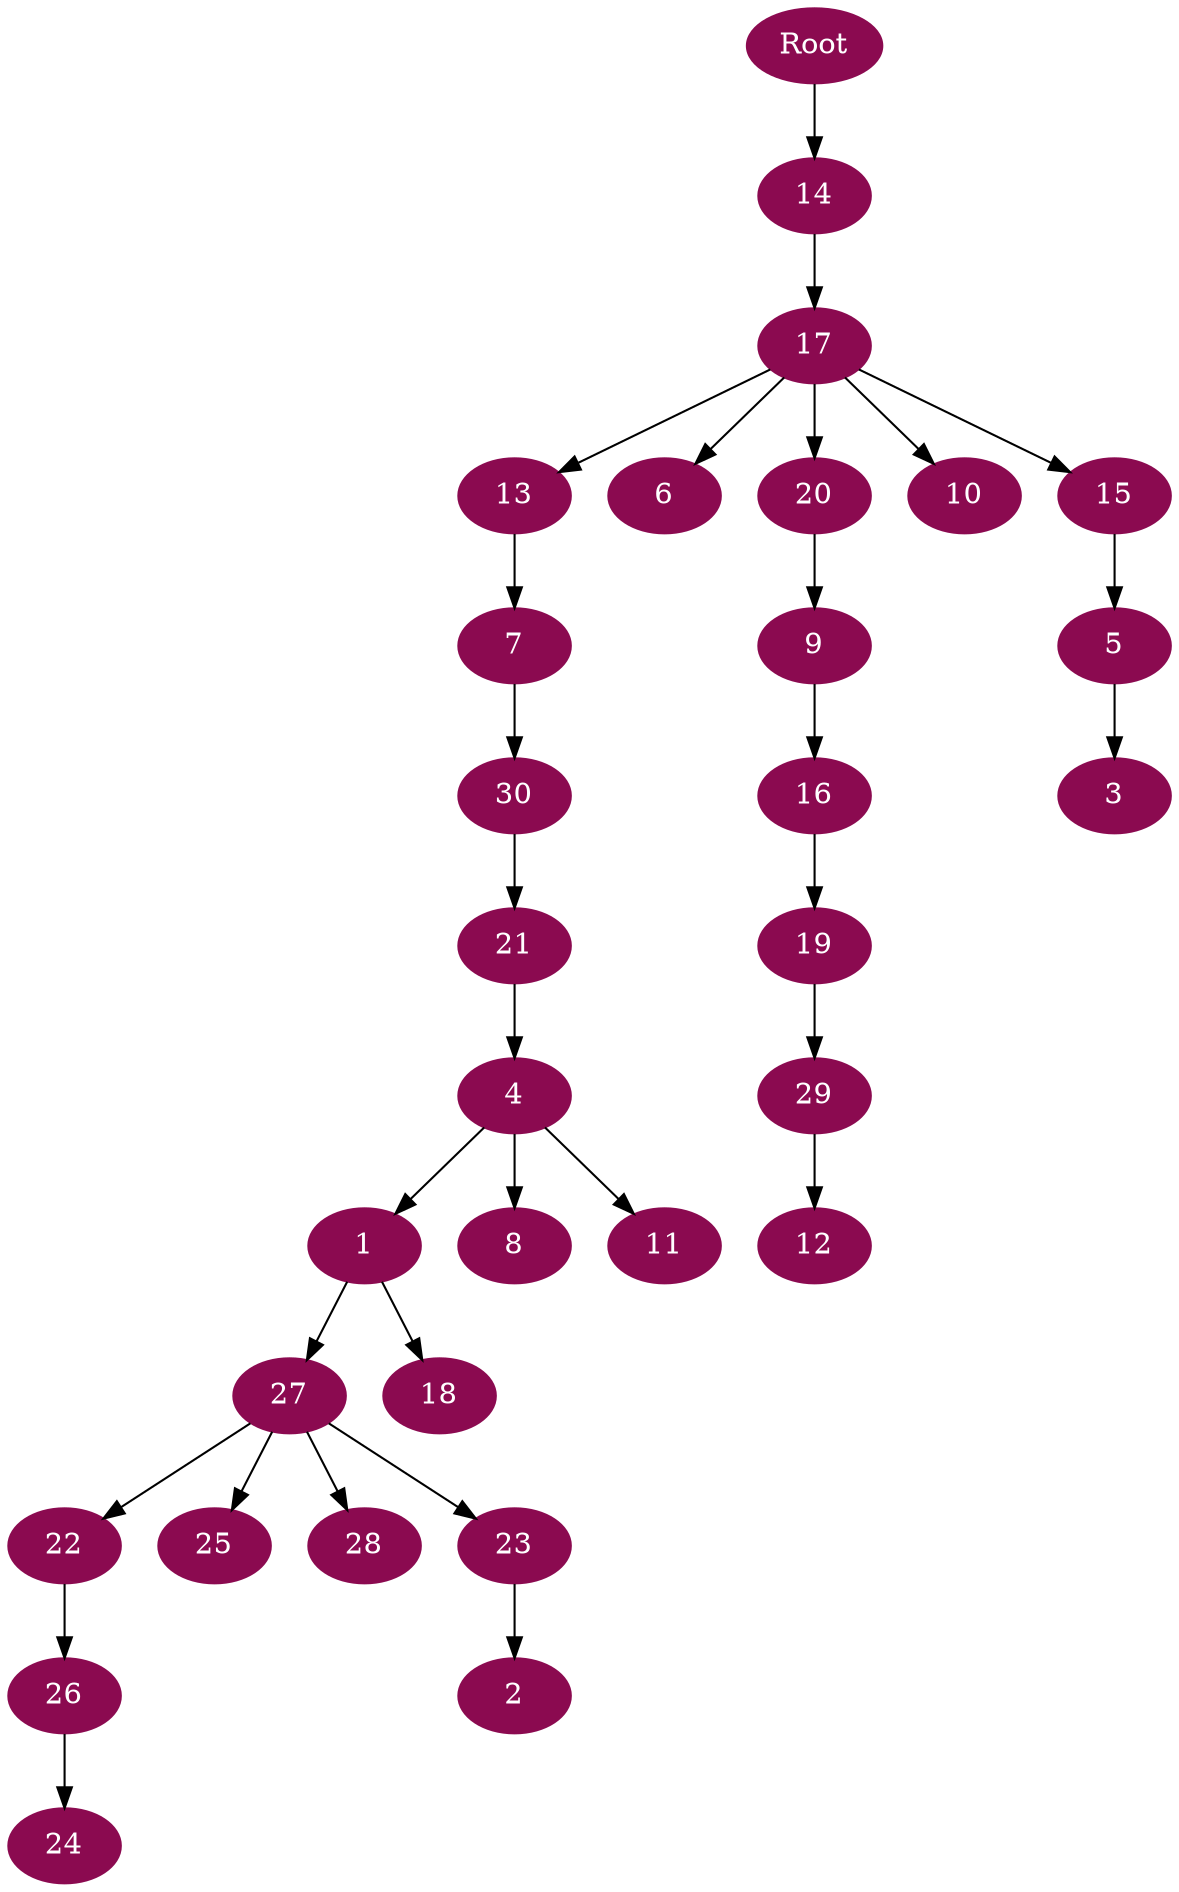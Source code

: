 digraph G {
node [color=deeppink4, style=filled, fontcolor=white];
Root -> 14;
14 -> 17;
17 -> 13;
13 -> 7;
7 -> 30;
30 -> 21;
21 -> 4;
4 -> 1;
1 -> 27;
27 -> 22;
22 -> 26;
26 -> 24;
27 -> 25;
27 -> 28;
27 -> 23;
23 -> 2;
1 -> 18;
4 -> 8;
4 -> 11;
17 -> 6;
17 -> 20;
20 -> 9;
9 -> 16;
16 -> 19;
19 -> 29;
29 -> 12;
17 -> 10;
17 -> 15;
15 -> 5;
5 -> 3;
}
